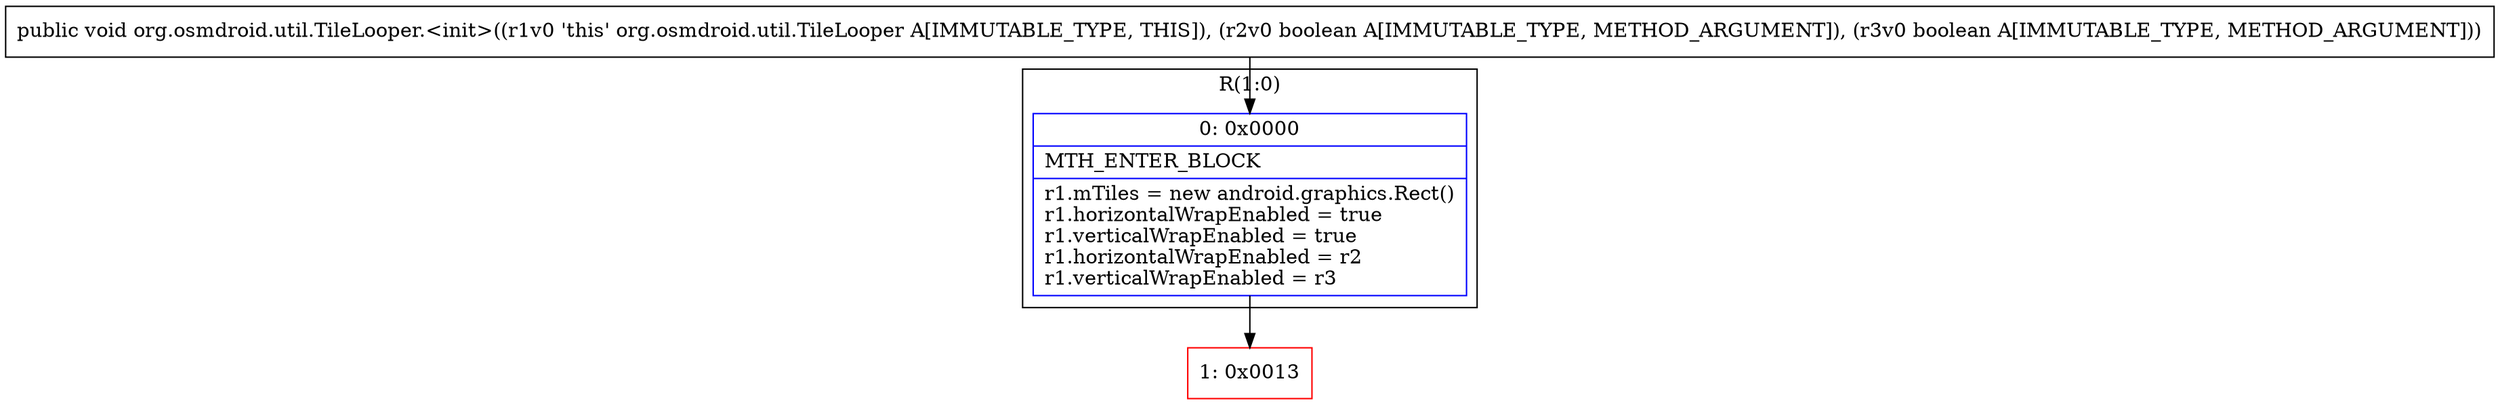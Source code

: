 digraph "CFG fororg.osmdroid.util.TileLooper.\<init\>(ZZ)V" {
subgraph cluster_Region_1879253821 {
label = "R(1:0)";
node [shape=record,color=blue];
Node_0 [shape=record,label="{0\:\ 0x0000|MTH_ENTER_BLOCK\l|r1.mTiles = new android.graphics.Rect()\lr1.horizontalWrapEnabled = true\lr1.verticalWrapEnabled = true\lr1.horizontalWrapEnabled = r2\lr1.verticalWrapEnabled = r3\l}"];
}
Node_1 [shape=record,color=red,label="{1\:\ 0x0013}"];
MethodNode[shape=record,label="{public void org.osmdroid.util.TileLooper.\<init\>((r1v0 'this' org.osmdroid.util.TileLooper A[IMMUTABLE_TYPE, THIS]), (r2v0 boolean A[IMMUTABLE_TYPE, METHOD_ARGUMENT]), (r3v0 boolean A[IMMUTABLE_TYPE, METHOD_ARGUMENT])) }"];
MethodNode -> Node_0;
Node_0 -> Node_1;
}

